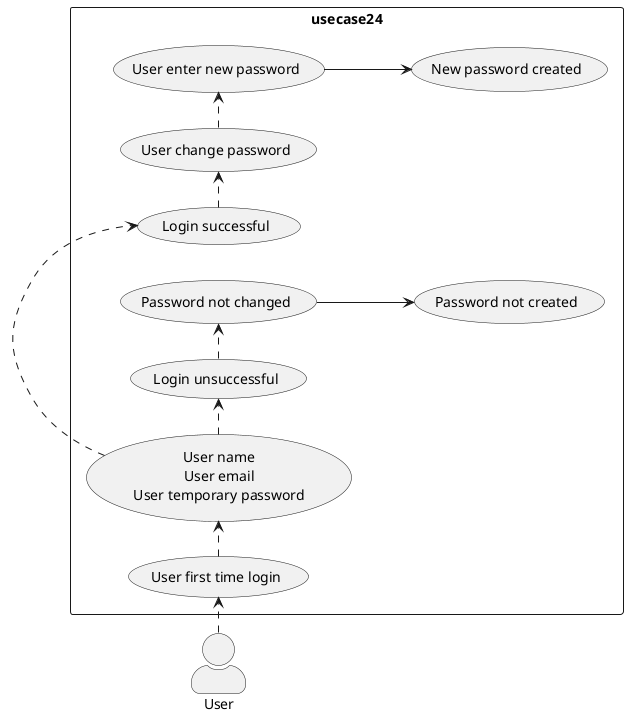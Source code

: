 @startuml User First Time Login

skinparam actorStyle awesome
left to right direction
skinparam packageStyle rectangle

actor User

rectangle usecase24{
  User .> (User first time login)
  (User first time login) .> (User name\nUser email\nUser temporary password)
  (User name\nUser email\nUser temporary password) .> (Login successful)
  (Login successful) .> (User change password)
  (User change password) .> (User enter new password) 
  (User enter new password) --> (New password created)    
  (User name\nUser email\nUser temporary password) .> (Login unsuccessful)
  (Login unsuccessful) .> (Password not changed)
  (Password not changed) --> (Password not created)
  (User first time login) 
}

@enduml